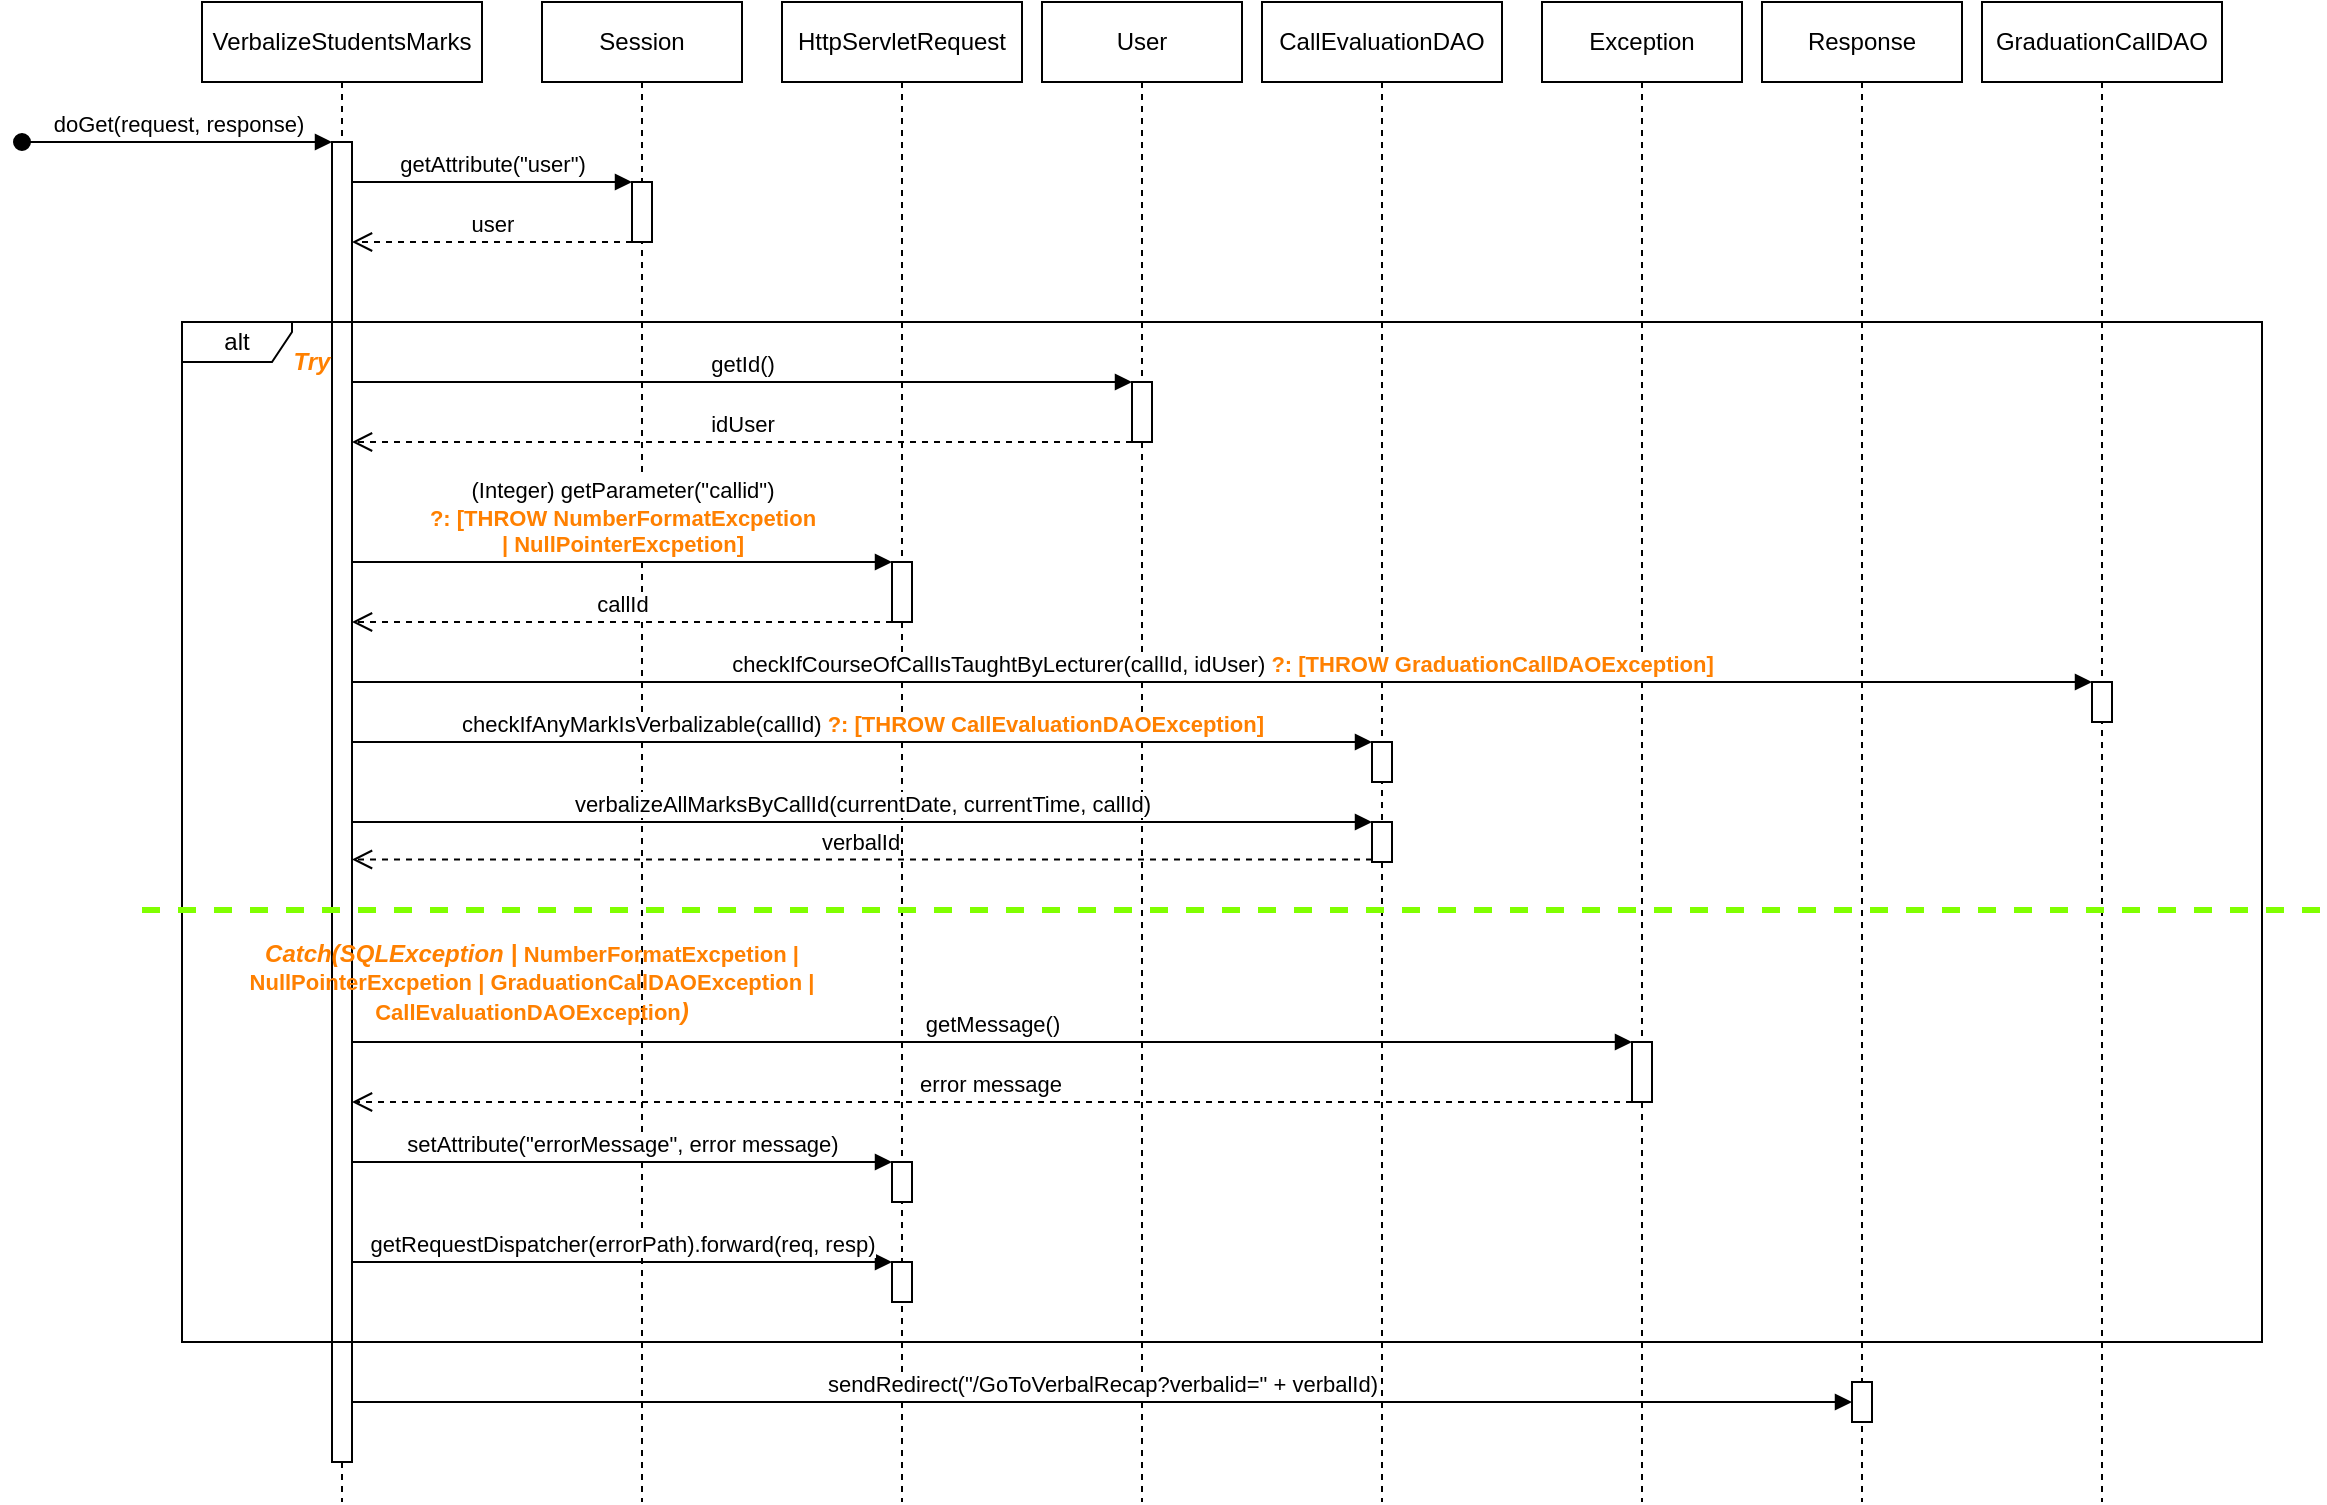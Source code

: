 <mxfile version="21.3.7" type="device">
  <diagram name="Page-1" id="2YBvvXClWsGukQMizWep">
    <mxGraphModel dx="1295" dy="1371" grid="1" gridSize="10" guides="1" tooltips="1" connect="1" arrows="1" fold="1" page="1" pageScale="1" pageWidth="850" pageHeight="1100" math="0" shadow="0">
      <root>
        <mxCell id="0" />
        <mxCell id="1" parent="0" />
        <mxCell id="X3vRfwmlhp6RXAS6wT66-1" value="VerbalizeStudentsMarks" style="shape=umlLifeline;perimeter=lifelinePerimeter;whiteSpace=wrap;html=1;container=0;dropTarget=0;collapsible=0;recursiveResize=0;outlineConnect=0;portConstraint=eastwest;newEdgeStyle={&quot;edgeStyle&quot;:&quot;elbowEdgeStyle&quot;,&quot;elbow&quot;:&quot;vertical&quot;,&quot;curved&quot;:0,&quot;rounded&quot;:0};" vertex="1" parent="1">
          <mxGeometry x="290" y="210" width="140" height="750" as="geometry" />
        </mxCell>
        <mxCell id="X3vRfwmlhp6RXAS6wT66-2" value="doGet(request, response)" style="html=1;verticalAlign=bottom;startArrow=oval;endArrow=block;startSize=8;edgeStyle=elbowEdgeStyle;elbow=vertical;curved=0;rounded=0;" edge="1" parent="X3vRfwmlhp6RXAS6wT66-1" target="X3vRfwmlhp6RXAS6wT66-3">
          <mxGeometry relative="1" as="geometry">
            <mxPoint x="-90" y="70" as="sourcePoint" />
            <mxPoint x="55" y="70" as="targetPoint" />
          </mxGeometry>
        </mxCell>
        <mxCell id="X3vRfwmlhp6RXAS6wT66-3" value="" style="html=1;points=[];perimeter=orthogonalPerimeter;outlineConnect=0;targetShapes=umlLifeline;portConstraint=eastwest;newEdgeStyle={&quot;edgeStyle&quot;:&quot;elbowEdgeStyle&quot;,&quot;elbow&quot;:&quot;vertical&quot;,&quot;curved&quot;:0,&quot;rounded&quot;:0};" vertex="1" parent="X3vRfwmlhp6RXAS6wT66-1">
          <mxGeometry x="65" y="70" width="10" height="660" as="geometry" />
        </mxCell>
        <mxCell id="X3vRfwmlhp6RXAS6wT66-4" value="Session" style="shape=umlLifeline;perimeter=lifelinePerimeter;whiteSpace=wrap;html=1;container=0;dropTarget=0;collapsible=0;recursiveResize=0;outlineConnect=0;portConstraint=eastwest;newEdgeStyle={&quot;edgeStyle&quot;:&quot;elbowEdgeStyle&quot;,&quot;elbow&quot;:&quot;vertical&quot;,&quot;curved&quot;:0,&quot;rounded&quot;:0};" vertex="1" parent="1">
          <mxGeometry x="460" y="210" width="100" height="750" as="geometry" />
        </mxCell>
        <mxCell id="X3vRfwmlhp6RXAS6wT66-5" value="" style="html=1;points=[];perimeter=orthogonalPerimeter;outlineConnect=0;targetShapes=umlLifeline;portConstraint=eastwest;newEdgeStyle={&quot;edgeStyle&quot;:&quot;elbowEdgeStyle&quot;,&quot;elbow&quot;:&quot;vertical&quot;,&quot;curved&quot;:0,&quot;rounded&quot;:0};" vertex="1" parent="X3vRfwmlhp6RXAS6wT66-4">
          <mxGeometry x="45" y="90" width="10" height="30" as="geometry" />
        </mxCell>
        <mxCell id="X3vRfwmlhp6RXAS6wT66-9" value="HttpServletRequest" style="shape=umlLifeline;perimeter=lifelinePerimeter;whiteSpace=wrap;html=1;container=0;dropTarget=0;collapsible=0;recursiveResize=0;outlineConnect=0;portConstraint=eastwest;newEdgeStyle={&quot;edgeStyle&quot;:&quot;elbowEdgeStyle&quot;,&quot;elbow&quot;:&quot;vertical&quot;,&quot;curved&quot;:0,&quot;rounded&quot;:0};" vertex="1" parent="1">
          <mxGeometry x="580" y="210" width="120" height="750" as="geometry" />
        </mxCell>
        <mxCell id="X3vRfwmlhp6RXAS6wT66-21" value="User" style="shape=umlLifeline;perimeter=lifelinePerimeter;whiteSpace=wrap;html=1;container=0;dropTarget=0;collapsible=0;recursiveResize=0;outlineConnect=0;portConstraint=eastwest;newEdgeStyle={&quot;edgeStyle&quot;:&quot;elbowEdgeStyle&quot;,&quot;elbow&quot;:&quot;vertical&quot;,&quot;curved&quot;:0,&quot;rounded&quot;:0};" vertex="1" parent="1">
          <mxGeometry x="710" y="210" width="100" height="750" as="geometry" />
        </mxCell>
        <mxCell id="X3vRfwmlhp6RXAS6wT66-25" value="CallEvaluationDAO" style="shape=umlLifeline;perimeter=lifelinePerimeter;whiteSpace=wrap;html=1;container=0;dropTarget=0;collapsible=0;recursiveResize=0;outlineConnect=0;portConstraint=eastwest;newEdgeStyle={&quot;edgeStyle&quot;:&quot;elbowEdgeStyle&quot;,&quot;elbow&quot;:&quot;vertical&quot;,&quot;curved&quot;:0,&quot;rounded&quot;:0};" vertex="1" parent="1">
          <mxGeometry x="820" y="210" width="120" height="750" as="geometry" />
        </mxCell>
        <mxCell id="X3vRfwmlhp6RXAS6wT66-29" value="Exception" style="shape=umlLifeline;perimeter=lifelinePerimeter;whiteSpace=wrap;html=1;container=0;dropTarget=0;collapsible=0;recursiveResize=0;outlineConnect=0;portConstraint=eastwest;newEdgeStyle={&quot;edgeStyle&quot;:&quot;elbowEdgeStyle&quot;,&quot;elbow&quot;:&quot;vertical&quot;,&quot;curved&quot;:0,&quot;rounded&quot;:0};" vertex="1" parent="1">
          <mxGeometry x="960" y="210" width="100" height="750" as="geometry" />
        </mxCell>
        <mxCell id="X3vRfwmlhp6RXAS6wT66-31" value="Response" style="shape=umlLifeline;perimeter=lifelinePerimeter;whiteSpace=wrap;html=1;container=0;dropTarget=0;collapsible=0;recursiveResize=0;outlineConnect=0;portConstraint=eastwest;newEdgeStyle={&quot;edgeStyle&quot;:&quot;elbowEdgeStyle&quot;,&quot;elbow&quot;:&quot;vertical&quot;,&quot;curved&quot;:0,&quot;rounded&quot;:0};" vertex="1" parent="1">
          <mxGeometry x="1070" y="210" width="100" height="750" as="geometry" />
        </mxCell>
        <mxCell id="X3vRfwmlhp6RXAS6wT66-56" value="" style="html=1;points=[];perimeter=orthogonalPerimeter;outlineConnect=0;targetShapes=umlLifeline;portConstraint=eastwest;newEdgeStyle={&quot;edgeStyle&quot;:&quot;elbowEdgeStyle&quot;,&quot;elbow&quot;:&quot;vertical&quot;,&quot;curved&quot;:0,&quot;rounded&quot;:0};" vertex="1" parent="X3vRfwmlhp6RXAS6wT66-31">
          <mxGeometry x="45" y="690" width="10" height="20" as="geometry" />
        </mxCell>
        <mxCell id="X3vRfwmlhp6RXAS6wT66-36" value="GraduationCallDAO" style="shape=umlLifeline;perimeter=lifelinePerimeter;whiteSpace=wrap;html=1;container=0;dropTarget=0;collapsible=0;recursiveResize=0;outlineConnect=0;portConstraint=eastwest;newEdgeStyle={&quot;edgeStyle&quot;:&quot;elbowEdgeStyle&quot;,&quot;elbow&quot;:&quot;vertical&quot;,&quot;curved&quot;:0,&quot;rounded&quot;:0};" vertex="1" parent="1">
          <mxGeometry x="1180" y="210" width="120" height="750" as="geometry" />
        </mxCell>
        <mxCell id="X3vRfwmlhp6RXAS6wT66-43" value="getAttribute(&quot;user&quot;)" style="html=1;verticalAlign=bottom;endArrow=block;edgeStyle=elbowEdgeStyle;elbow=vertical;curved=0;rounded=0;" edge="1" parent="1" source="X3vRfwmlhp6RXAS6wT66-3" target="X3vRfwmlhp6RXAS6wT66-5">
          <mxGeometry relative="1" as="geometry">
            <mxPoint x="358" y="300" as="sourcePoint" />
            <Array as="points">
              <mxPoint x="420" y="300" />
              <mxPoint x="400" y="310" />
              <mxPoint x="420" y="300" />
            </Array>
            <mxPoint x="530" y="300" as="targetPoint" />
          </mxGeometry>
        </mxCell>
        <mxCell id="X3vRfwmlhp6RXAS6wT66-44" value="user" style="html=1;verticalAlign=bottom;endArrow=open;dashed=1;endSize=8;edgeStyle=elbowEdgeStyle;elbow=vertical;curved=0;rounded=0;" edge="1" parent="1" source="X3vRfwmlhp6RXAS6wT66-5" target="X3vRfwmlhp6RXAS6wT66-3">
          <mxGeometry x="0.003" relative="1" as="geometry">
            <mxPoint x="358" y="330" as="targetPoint" />
            <Array as="points">
              <mxPoint x="493" y="330" />
              <mxPoint x="438" y="330" />
            </Array>
            <mxPoint x="508" y="330" as="sourcePoint" />
            <mxPoint as="offset" />
          </mxGeometry>
        </mxCell>
        <mxCell id="X3vRfwmlhp6RXAS6wT66-6" value="alt" style="shape=umlFrame;whiteSpace=wrap;html=1;pointerEvents=0;width=55;height=20;" vertex="1" parent="1">
          <mxGeometry x="280" y="370" width="1040" height="510" as="geometry" />
        </mxCell>
        <mxCell id="X3vRfwmlhp6RXAS6wT66-7" value="Try" style="text;html=1;align=center;verticalAlign=middle;whiteSpace=wrap;rounded=0;fontStyle=3;fontColor=#FF8000;" vertex="1" parent="1">
          <mxGeometry x="270" y="380" width="150" height="20" as="geometry" />
        </mxCell>
        <mxCell id="X3vRfwmlhp6RXAS6wT66-8" value="getId()" style="html=1;verticalAlign=bottom;endArrow=block;edgeStyle=elbowEdgeStyle;elbow=vertical;curved=0;rounded=0;" edge="1" parent="1" source="X3vRfwmlhp6RXAS6wT66-3" target="X3vRfwmlhp6RXAS6wT66-22">
          <mxGeometry relative="1" as="geometry">
            <mxPoint x="375" y="410" as="sourcePoint" />
            <Array as="points">
              <mxPoint x="620" y="400" />
              <mxPoint x="432" y="410" />
              <mxPoint x="412" y="420" />
              <mxPoint x="432" y="410" />
            </Array>
            <mxPoint x="517" y="410" as="targetPoint" />
          </mxGeometry>
        </mxCell>
        <mxCell id="X3vRfwmlhp6RXAS6wT66-11" value="" style="html=1;points=[];perimeter=orthogonalPerimeter;outlineConnect=0;targetShapes=umlLifeline;portConstraint=eastwest;newEdgeStyle={&quot;edgeStyle&quot;:&quot;elbowEdgeStyle&quot;,&quot;elbow&quot;:&quot;vertical&quot;,&quot;curved&quot;:0,&quot;rounded&quot;:0};" vertex="1" parent="1">
          <mxGeometry x="635" y="490" width="10" height="30" as="geometry" />
        </mxCell>
        <mxCell id="X3vRfwmlhp6RXAS6wT66-12" value="(Integer) getParameter(&quot;callid&quot;) &lt;br&gt;&lt;b&gt;&lt;font color=&quot;#ff8000&quot;&gt;?: [THROW NumberFormatExcpetion &lt;br&gt;| NullPointerExcpetion]&lt;/font&gt;&lt;/b&gt;" style="html=1;verticalAlign=bottom;endArrow=block;edgeStyle=elbowEdgeStyle;elbow=vertical;curved=0;rounded=0;" edge="1" parent="1" target="X3vRfwmlhp6RXAS6wT66-11" source="X3vRfwmlhp6RXAS6wT66-3">
          <mxGeometry relative="1" as="geometry">
            <mxPoint x="368" y="495" as="sourcePoint" />
            <Array as="points">
              <mxPoint x="600" y="490" />
              <mxPoint x="432" y="495" />
              <mxPoint x="412" y="505" />
              <mxPoint x="432" y="495" />
            </Array>
            <mxPoint x="517" y="495" as="targetPoint" />
          </mxGeometry>
        </mxCell>
        <mxCell id="X3vRfwmlhp6RXAS6wT66-13" value="callId" style="html=1;verticalAlign=bottom;endArrow=open;dashed=1;endSize=8;edgeStyle=elbowEdgeStyle;elbow=vertical;curved=0;rounded=0;" edge="1" parent="1" source="X3vRfwmlhp6RXAS6wT66-11" target="X3vRfwmlhp6RXAS6wT66-3">
          <mxGeometry x="0.003" relative="1" as="geometry">
            <mxPoint x="368" y="525" as="targetPoint" />
            <Array as="points">
              <mxPoint x="580" y="520" />
              <mxPoint x="625" y="525" />
              <mxPoint x="570" y="525" />
            </Array>
            <mxPoint x="637" y="525" as="sourcePoint" />
            <mxPoint as="offset" />
          </mxGeometry>
        </mxCell>
        <mxCell id="X3vRfwmlhp6RXAS6wT66-17" value="" style="html=1;points=[];perimeter=orthogonalPerimeter;outlineConnect=0;targetShapes=umlLifeline;portConstraint=eastwest;newEdgeStyle={&quot;edgeStyle&quot;:&quot;elbowEdgeStyle&quot;,&quot;elbow&quot;:&quot;vertical&quot;,&quot;curved&quot;:0,&quot;rounded&quot;:0};" vertex="1" parent="1">
          <mxGeometry x="635" y="790" width="10" height="20" as="geometry" />
        </mxCell>
        <mxCell id="X3vRfwmlhp6RXAS6wT66-18" value="setAttribute(&quot;errorMessage&quot;, error message)" style="html=1;verticalAlign=bottom;endArrow=block;edgeStyle=elbowEdgeStyle;elbow=vertical;curved=0;rounded=0;" edge="1" parent="1" target="X3vRfwmlhp6RXAS6wT66-17">
          <mxGeometry relative="1" as="geometry">
            <mxPoint x="365" y="790" as="sourcePoint" />
            <Array as="points">
              <mxPoint x="422" y="790" />
              <mxPoint x="402" y="800" />
              <mxPoint x="422" y="790" />
            </Array>
            <mxPoint x="507" y="790" as="targetPoint" />
          </mxGeometry>
        </mxCell>
        <mxCell id="X3vRfwmlhp6RXAS6wT66-19" value="" style="html=1;points=[];perimeter=orthogonalPerimeter;outlineConnect=0;targetShapes=umlLifeline;portConstraint=eastwest;newEdgeStyle={&quot;edgeStyle&quot;:&quot;elbowEdgeStyle&quot;,&quot;elbow&quot;:&quot;vertical&quot;,&quot;curved&quot;:0,&quot;rounded&quot;:0};" vertex="1" parent="1">
          <mxGeometry x="635" y="840" width="10" height="20" as="geometry" />
        </mxCell>
        <mxCell id="X3vRfwmlhp6RXAS6wT66-20" value="getRequestDispatcher(errorPath).forward(req, resp)" style="html=1;verticalAlign=bottom;endArrow=block;edgeStyle=elbowEdgeStyle;elbow=vertical;curved=0;rounded=0;" edge="1" parent="1" target="X3vRfwmlhp6RXAS6wT66-19">
          <mxGeometry relative="1" as="geometry">
            <mxPoint x="365" y="840" as="sourcePoint" />
            <Array as="points">
              <mxPoint x="422" y="840" />
              <mxPoint x="402" y="850" />
              <mxPoint x="422" y="840" />
            </Array>
            <mxPoint x="507" y="840" as="targetPoint" />
          </mxGeometry>
        </mxCell>
        <mxCell id="X3vRfwmlhp6RXAS6wT66-22" value="" style="html=1;points=[];perimeter=orthogonalPerimeter;outlineConnect=0;targetShapes=umlLifeline;portConstraint=eastwest;newEdgeStyle={&quot;edgeStyle&quot;:&quot;elbowEdgeStyle&quot;,&quot;elbow&quot;:&quot;vertical&quot;,&quot;curved&quot;:0,&quot;rounded&quot;:0};" vertex="1" parent="1">
          <mxGeometry x="755" y="400" width="10" height="30" as="geometry" />
        </mxCell>
        <mxCell id="X3vRfwmlhp6RXAS6wT66-26" value="" style="html=1;points=[];perimeter=orthogonalPerimeter;outlineConnect=0;targetShapes=umlLifeline;portConstraint=eastwest;newEdgeStyle={&quot;edgeStyle&quot;:&quot;elbowEdgeStyle&quot;,&quot;elbow&quot;:&quot;vertical&quot;,&quot;curved&quot;:0,&quot;rounded&quot;:0};" vertex="1" parent="1">
          <mxGeometry x="875" y="580" width="10" height="20" as="geometry" />
        </mxCell>
        <mxCell id="X3vRfwmlhp6RXAS6wT66-28" value="idUser" style="html=1;verticalAlign=bottom;endArrow=open;dashed=1;endSize=8;edgeStyle=elbowEdgeStyle;elbow=vertical;curved=0;rounded=0;" edge="1" parent="1" source="X3vRfwmlhp6RXAS6wT66-22" target="X3vRfwmlhp6RXAS6wT66-3">
          <mxGeometry x="0.003" relative="1" as="geometry">
            <mxPoint x="375" y="440" as="targetPoint" />
            <Array as="points">
              <mxPoint x="660" y="430" />
              <mxPoint x="690" y="440" />
              <mxPoint x="765" y="440" />
              <mxPoint x="710" y="440" />
            </Array>
            <mxPoint x="780" y="440" as="sourcePoint" />
            <mxPoint as="offset" />
          </mxGeometry>
        </mxCell>
        <mxCell id="X3vRfwmlhp6RXAS6wT66-30" value="" style="html=1;points=[];perimeter=orthogonalPerimeter;outlineConnect=0;targetShapes=umlLifeline;portConstraint=eastwest;newEdgeStyle={&quot;edgeStyle&quot;:&quot;elbowEdgeStyle&quot;,&quot;elbow&quot;:&quot;vertical&quot;,&quot;curved&quot;:0,&quot;rounded&quot;:0};" vertex="1" parent="1">
          <mxGeometry x="1005" y="730" width="10" height="30" as="geometry" />
        </mxCell>
        <mxCell id="X3vRfwmlhp6RXAS6wT66-37" value="" style="html=1;points=[];perimeter=orthogonalPerimeter;outlineConnect=0;targetShapes=umlLifeline;portConstraint=eastwest;newEdgeStyle={&quot;edgeStyle&quot;:&quot;elbowEdgeStyle&quot;,&quot;elbow&quot;:&quot;vertical&quot;,&quot;curved&quot;:0,&quot;rounded&quot;:0};" vertex="1" parent="1">
          <mxGeometry x="1235" y="550" width="10" height="20" as="geometry" />
        </mxCell>
        <mxCell id="X3vRfwmlhp6RXAS6wT66-39" value="" style="html=1;points=[];perimeter=orthogonalPerimeter;outlineConnect=0;targetShapes=umlLifeline;portConstraint=eastwest;newEdgeStyle={&quot;edgeStyle&quot;:&quot;elbowEdgeStyle&quot;,&quot;elbow&quot;:&quot;vertical&quot;,&quot;curved&quot;:0,&quot;rounded&quot;:0};" vertex="1" parent="1">
          <mxGeometry x="875" y="620" width="10" height="20" as="geometry" />
        </mxCell>
        <mxCell id="X3vRfwmlhp6RXAS6wT66-45" value="checkIfCourseOfCallIsTaughtByLecturer(callId, idUser) &lt;b&gt;&lt;font color=&quot;#ff8000&quot;&gt;?: [THROW GraduationCallDAOException]&lt;/font&gt;&lt;/b&gt;" style="html=1;verticalAlign=bottom;endArrow=block;edgeStyle=elbowEdgeStyle;elbow=vertical;curved=0;rounded=0;" edge="1" parent="1" source="X3vRfwmlhp6RXAS6wT66-3" target="X3vRfwmlhp6RXAS6wT66-37">
          <mxGeometry x="-0.001" relative="1" as="geometry">
            <mxPoint x="375" y="640" as="sourcePoint" />
            <Array as="points">
              <mxPoint x="1150" y="550" />
              <mxPoint x="1200" y="640" />
              <mxPoint x="1160" y="650" />
              <mxPoint x="574" y="831.5" />
              <mxPoint x="436" y="820.5" />
              <mxPoint x="416" y="830.5" />
              <mxPoint x="436" y="820.5" />
            </Array>
            <mxPoint x="879" y="831.5" as="targetPoint" />
            <mxPoint as="offset" />
          </mxGeometry>
        </mxCell>
        <mxCell id="X3vRfwmlhp6RXAS6wT66-46" value="verbalizeAllMarksByCallId(currentDate, currentTime, callId)" style="html=1;verticalAlign=bottom;endArrow=block;edgeStyle=elbowEdgeStyle;elbow=vertical;curved=0;rounded=0;" edge="1" parent="1" source="X3vRfwmlhp6RXAS6wT66-3" target="X3vRfwmlhp6RXAS6wT66-39">
          <mxGeometry x="-0.001" relative="1" as="geometry">
            <mxPoint x="375" y="680" as="sourcePoint" />
            <Array as="points">
              <mxPoint x="860" y="620" />
              <mxPoint x="990" y="610" />
              <mxPoint x="1205" y="680" />
              <mxPoint x="1165" y="690" />
              <mxPoint x="579" y="871.5" />
              <mxPoint x="441" y="860.5" />
              <mxPoint x="421" y="870.5" />
              <mxPoint x="441" y="860.5" />
            </Array>
            <mxPoint x="1250" y="680" as="targetPoint" />
            <mxPoint as="offset" />
          </mxGeometry>
        </mxCell>
        <mxCell id="X3vRfwmlhp6RXAS6wT66-47" value="checkIfAnyMarkIsVerbalizable(callId) &lt;b&gt;&lt;font color=&quot;#ff8000&quot;&gt;?: [THROW CallEvaluationDAOException]&lt;/font&gt;&lt;/b&gt;" style="html=1;verticalAlign=bottom;endArrow=block;edgeStyle=elbowEdgeStyle;elbow=vertical;curved=0;rounded=0;" edge="1" parent="1" source="X3vRfwmlhp6RXAS6wT66-3" target="X3vRfwmlhp6RXAS6wT66-26">
          <mxGeometry relative="1" as="geometry">
            <mxPoint x="375" y="710" as="sourcePoint" />
            <Array as="points">
              <mxPoint x="830" y="580" />
              <mxPoint x="690" y="710" />
              <mxPoint x="442" y="720" />
              <mxPoint x="422" y="730" />
              <mxPoint x="442" y="720" />
            </Array>
            <mxPoint x="777" y="720" as="targetPoint" />
          </mxGeometry>
        </mxCell>
        <mxCell id="X3vRfwmlhp6RXAS6wT66-51" value="" style="line;strokeWidth=3;align=left;verticalAlign=middle;spacingTop=-1;spacingLeft=3;spacingRight=3;rotatable=0;labelPosition=right;points=[];portConstraint=eastwest;dashed=1;strokeColor=#80FF00;" vertex="1" parent="1">
          <mxGeometry x="260" y="660" width="1090" height="8" as="geometry" />
        </mxCell>
        <mxCell id="X3vRfwmlhp6RXAS6wT66-52" value="getMessage()" style="html=1;verticalAlign=bottom;endArrow=block;edgeStyle=elbowEdgeStyle;elbow=vertical;curved=0;rounded=0;" edge="1" parent="1" target="X3vRfwmlhp6RXAS6wT66-30">
          <mxGeometry relative="1" as="geometry">
            <mxPoint x="365" y="730" as="sourcePoint" />
            <Array as="points">
              <mxPoint x="830" y="730" />
              <mxPoint x="800" y="740" />
              <mxPoint x="580" y="751" />
              <mxPoint x="442" y="740" />
              <mxPoint x="422" y="750" />
              <mxPoint x="442" y="740" />
            </Array>
            <mxPoint x="885" y="751" as="targetPoint" />
          </mxGeometry>
        </mxCell>
        <mxCell id="X3vRfwmlhp6RXAS6wT66-53" value="error message" style="html=1;verticalAlign=bottom;endArrow=open;dashed=1;endSize=8;edgeStyle=elbowEdgeStyle;elbow=vertical;curved=0;rounded=0;" edge="1" parent="1" source="X3vRfwmlhp6RXAS6wT66-30">
          <mxGeometry x="0.003" relative="1" as="geometry">
            <mxPoint x="365" y="760" as="targetPoint" />
            <Array as="points">
              <mxPoint x="672" y="760" />
              <mxPoint x="877" y="749" />
              <mxPoint x="822" y="749" />
            </Array>
            <mxPoint x="987" y="760" as="sourcePoint" />
            <mxPoint as="offset" />
          </mxGeometry>
        </mxCell>
        <mxCell id="X3vRfwmlhp6RXAS6wT66-54" value="Catch(SQLException | &lt;b style=&quot;color: rgb(240, 240, 240); font-size: 11px; font-style: normal;&quot;&gt;&lt;font color=&quot;#ff8000&quot;&gt;NumberFormatExcpetion | NullPointerExcpetion | GraduationCallDAOException | CallEvaluationDAOException&lt;/font&gt;&lt;/b&gt;)" style="text;html=1;align=center;verticalAlign=middle;whiteSpace=wrap;rounded=0;fontStyle=3;fontColor=#FF8000;" vertex="1" parent="1">
          <mxGeometry x="290" y="689.5" width="330" height="20" as="geometry" />
        </mxCell>
        <mxCell id="X3vRfwmlhp6RXAS6wT66-55" value="verbalId" style="html=1;verticalAlign=bottom;endArrow=open;dashed=1;endSize=8;edgeStyle=elbowEdgeStyle;elbow=vertical;curved=0;rounded=0;" edge="1" parent="1" source="X3vRfwmlhp6RXAS6wT66-39" target="X3vRfwmlhp6RXAS6wT66-3">
          <mxGeometry x="0.003" relative="1" as="geometry">
            <mxPoint x="490" y="638.75" as="targetPoint" />
            <Array as="points">
              <mxPoint x="785" y="638.75" />
              <mxPoint x="815" y="648.75" />
              <mxPoint x="890" y="648.75" />
              <mxPoint x="835" y="648.75" />
            </Array>
            <mxPoint x="880" y="638.75" as="sourcePoint" />
            <mxPoint as="offset" />
          </mxGeometry>
        </mxCell>
        <mxCell id="X3vRfwmlhp6RXAS6wT66-57" value="sendRedirect(&quot;/GoToVerbalRecap?verbalid=&quot; + verbalId)" style="html=1;verticalAlign=bottom;endArrow=block;edgeStyle=elbowEdgeStyle;elbow=vertical;curved=0;rounded=0;" edge="1" parent="1" source="X3vRfwmlhp6RXAS6wT66-3" target="X3vRfwmlhp6RXAS6wT66-56">
          <mxGeometry relative="1" as="geometry">
            <mxPoint x="365" y="870" as="sourcePoint" />
            <Array as="points">
              <mxPoint x="930" y="910" />
              <mxPoint x="990" y="880" />
              <mxPoint x="830" y="870" />
              <mxPoint x="800" y="880" />
              <mxPoint x="580" y="891" />
              <mxPoint x="442" y="880" />
              <mxPoint x="422" y="890" />
              <mxPoint x="442" y="880" />
            </Array>
            <mxPoint x="1005" y="870" as="targetPoint" />
          </mxGeometry>
        </mxCell>
      </root>
    </mxGraphModel>
  </diagram>
</mxfile>
